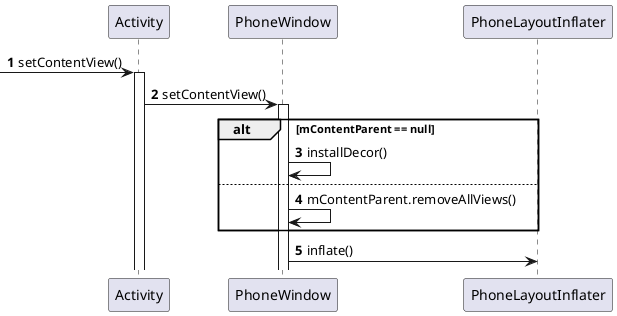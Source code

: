 @startuml
participant Activity
participant PhoneWindow
participant PhoneLayoutInflater

autonumber
[-> Activity : setContentView()
activate Activity
Activity -> PhoneWindow : setContentView()
activate PhoneWindow

alt mContentParent == null
PhoneWindow -> PhoneWindow : installDecor()
else
PhoneWindow -> PhoneWindow : mContentParent.removeAllViews()
end

PhoneWindow -> PhoneLayoutInflater : inflate()

@enduml
